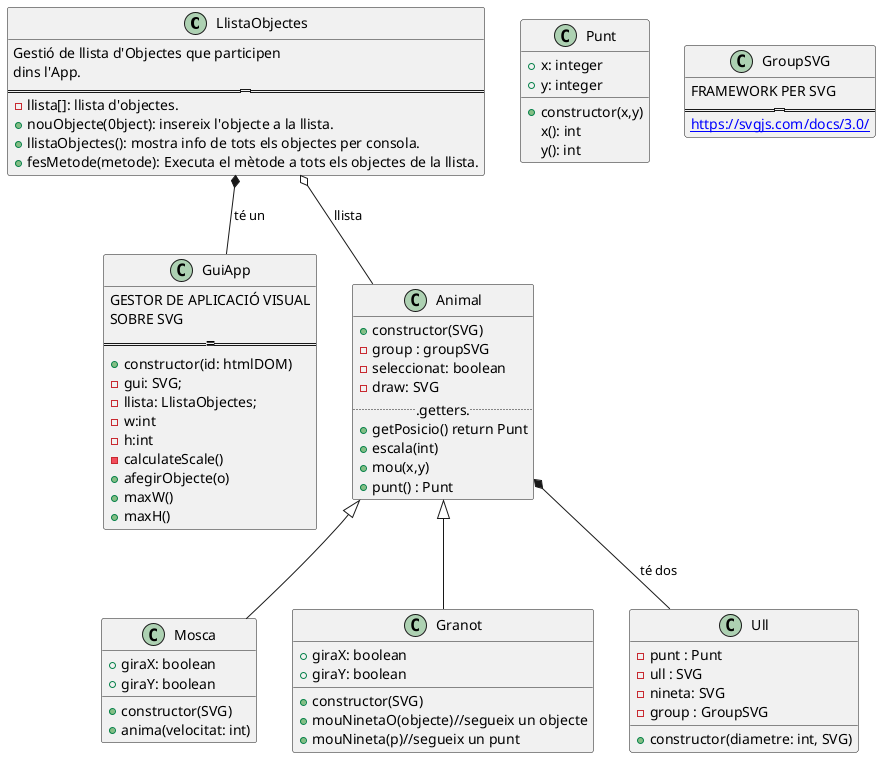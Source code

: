 @startuml
class LlistaObjectes{
    Gestió de llista d'Objectes que participen
    dins l'App.
    ===========
    -llista[]: llista d'objectes.
    +nouObjecte(0bject): insereix l'objecte a la llista.
    +llistaObjectes(): mostra info de tots els objectes per consola.
    +fesMetode(metode): Executa el mètode a tots els objectes de la llista.
}
class GuiApp{
    GESTOR DE APLICACIÓ VISUAL 
    SOBRE SVG 
    =======
    +constructor(id: htmlDOM)
    -gui: SVG;
    -llista: LlistaObjectes;
    -w:int
    -h:int
    -calculateScale()
    +afegirObjecte(o)
    +maxW()
    +maxH()
}
class Animal{
    +constructor(SVG)
        -group : groupSVG
        -seleccionat: boolean
        -draw: SVG
    ...getters...
    +getPosicio() return Punt
    +escala(int)
    +mou(x,y)
    +punt() : Punt
}
class Mosca{
    +giraX: boolean
    +giraY: boolean
    +constructor(SVG)    
    +anima(velocitat: int)

}
class Granot{
    +constructor(SVG)
        +giraX: boolean
        +giraY: boolean
    +mouNinetaO(objecte)//segueix un objecte
    +mouNineta(p)//segueix un punt
}
class Ull{
    +constructor(diametre: int, SVG)
    - punt : Punt
    - ull : SVG
    - nineta: SVG
    - group : GroupSVG
}
class Punt{
    +constructor(x,y)
    +x: integer
    +y: integer
    x(): int
    y(): int
}

class GroupSVG{
    FRAMEWORK PER SVG 
    ===================
    [[https://svgjs.com/docs/3.0/]]
}

Animal <|-- Granot
Animal <|-- Mosca
Animal *-- Ull : té dos
LlistaObjectes o-- Animal : llista
LlistaObjectes *-- GuiApp : té un
@enduml